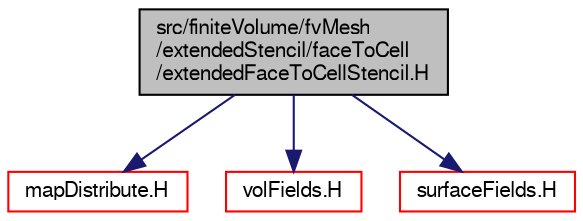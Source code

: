 digraph "src/finiteVolume/fvMesh/extendedStencil/faceToCell/extendedFaceToCellStencil.H"
{
  bgcolor="transparent";
  edge [fontname="FreeSans",fontsize="10",labelfontname="FreeSans",labelfontsize="10"];
  node [fontname="FreeSans",fontsize="10",shape=record];
  Node0 [label="src/finiteVolume/fvMesh\l/extendedStencil/faceToCell\l/extendedFaceToCellStencil.H",height=0.2,width=0.4,color="black", fillcolor="grey75", style="filled", fontcolor="black"];
  Node0 -> Node1 [color="midnightblue",fontsize="10",style="solid",fontname="FreeSans"];
  Node1 [label="mapDistribute.H",height=0.2,width=0.4,color="red",URL="$a11576.html"];
  Node0 -> Node168 [color="midnightblue",fontsize="10",style="solid",fontname="FreeSans"];
  Node168 [label="volFields.H",height=0.2,width=0.4,color="red",URL="$a02750.html"];
  Node0 -> Node312 [color="midnightblue",fontsize="10",style="solid",fontname="FreeSans"];
  Node312 [label="surfaceFields.H",height=0.2,width=0.4,color="red",URL="$a02735.html",tooltip="Foam::surfaceFields. "];
}
